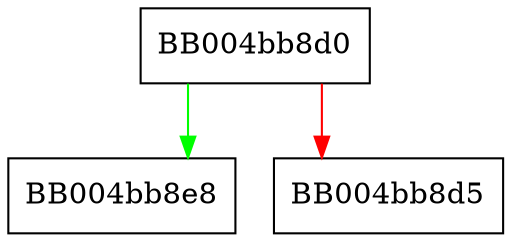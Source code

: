 digraph ossl_qrl_get_suite_max_pkt {
  node [shape="box"];
  graph [splines=ortho];
  BB004bb8d0 -> BB004bb8e8 [color="green"];
  BB004bb8d0 -> BB004bb8d5 [color="red"];
}
